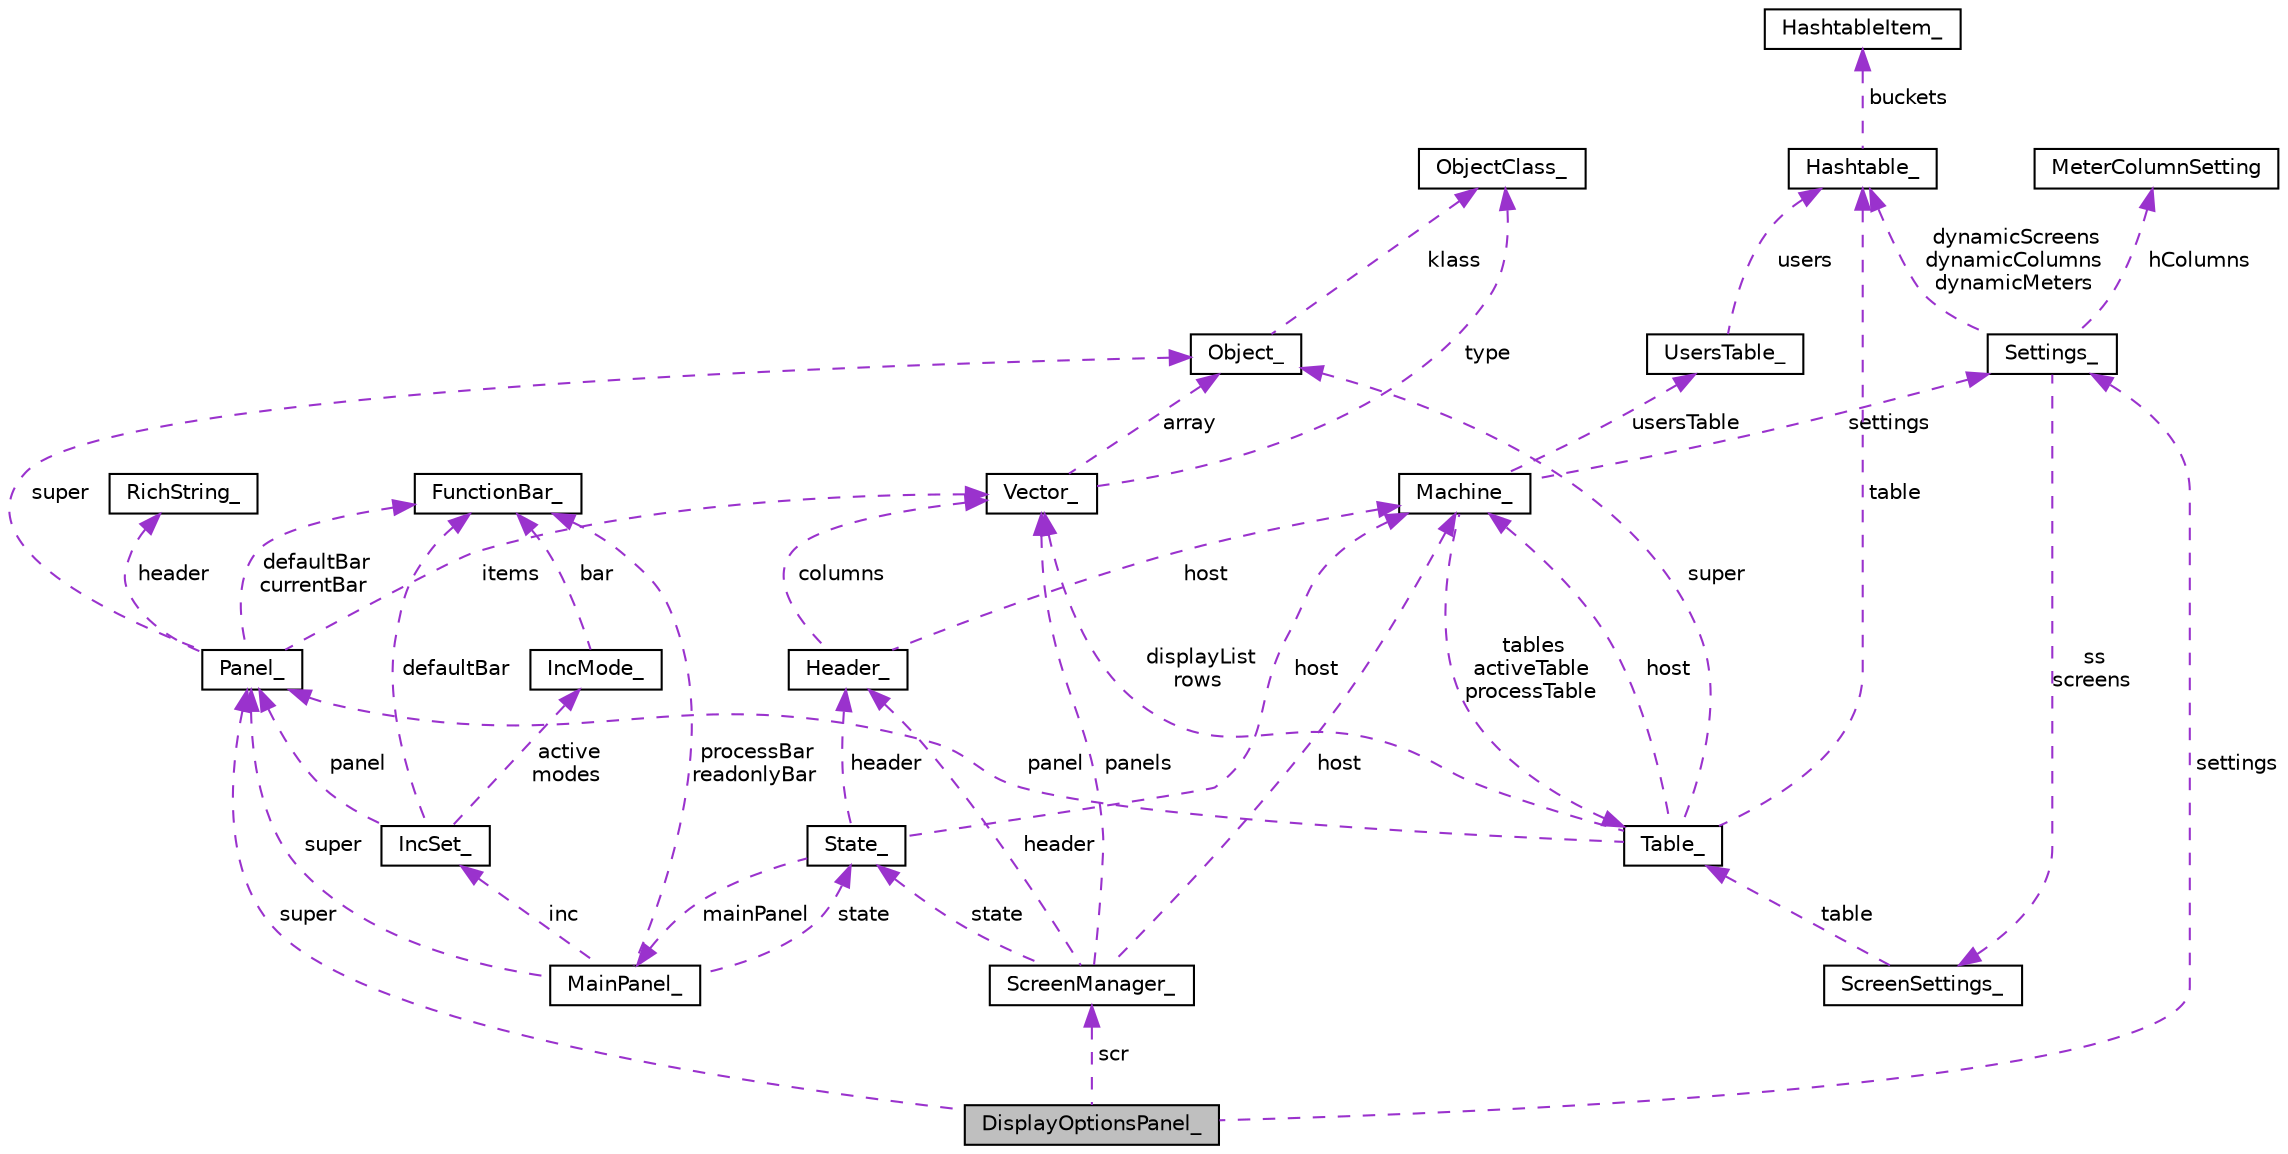 digraph "DisplayOptionsPanel_"
{
  edge [fontname="Helvetica",fontsize="10",labelfontname="Helvetica",labelfontsize="10"];
  node [fontname="Helvetica",fontsize="10",shape=record];
  Node1 [label="DisplayOptionsPanel_",height=0.2,width=0.4,color="black", fillcolor="grey75", style="filled", fontcolor="black"];
  Node2 -> Node1 [dir="back",color="darkorchid3",fontsize="10",style="dashed",label=" settings" ,fontname="Helvetica"];
  Node2 [label="Settings_",height=0.2,width=0.4,color="black", fillcolor="white", style="filled",URL="$structSettings__.html"];
  Node3 -> Node2 [dir="back",color="darkorchid3",fontsize="10",style="dashed",label=" ss\nscreens" ,fontname="Helvetica"];
  Node3 [label="ScreenSettings_",height=0.2,width=0.4,color="black", fillcolor="white", style="filled",URL="$structScreenSettings__.html"];
  Node4 -> Node3 [dir="back",color="darkorchid3",fontsize="10",style="dashed",label=" table" ,fontname="Helvetica"];
  Node4 [label="Table_",height=0.2,width=0.4,color="black", fillcolor="white", style="filled",URL="$structTable__.html"];
  Node5 -> Node4 [dir="back",color="darkorchid3",fontsize="10",style="dashed",label=" displayList\nrows" ,fontname="Helvetica"];
  Node5 [label="Vector_",height=0.2,width=0.4,color="black", fillcolor="white", style="filled",URL="$structVector__.html"];
  Node6 -> Node5 [dir="back",color="darkorchid3",fontsize="10",style="dashed",label=" type" ,fontname="Helvetica"];
  Node6 [label="ObjectClass_",height=0.2,width=0.4,color="black", fillcolor="white", style="filled",URL="$structObjectClass__.html"];
  Node7 -> Node5 [dir="back",color="darkorchid3",fontsize="10",style="dashed",label=" array" ,fontname="Helvetica"];
  Node7 [label="Object_",height=0.2,width=0.4,color="black", fillcolor="white", style="filled",URL="$structObject__.html"];
  Node6 -> Node7 [dir="back",color="darkorchid3",fontsize="10",style="dashed",label=" klass" ,fontname="Helvetica"];
  Node8 -> Node4 [dir="back",color="darkorchid3",fontsize="10",style="dashed",label=" host" ,fontname="Helvetica"];
  Node8 [label="Machine_",height=0.2,width=0.4,color="black", fillcolor="white", style="filled",URL="$structMachine__.html"];
  Node4 -> Node8 [dir="back",color="darkorchid3",fontsize="10",style="dashed",label=" tables\nactiveTable\nprocessTable" ,fontname="Helvetica"];
  Node2 -> Node8 [dir="back",color="darkorchid3",fontsize="10",style="dashed",label=" settings" ,fontname="Helvetica"];
  Node9 -> Node8 [dir="back",color="darkorchid3",fontsize="10",style="dashed",label=" usersTable" ,fontname="Helvetica"];
  Node9 [label="UsersTable_",height=0.2,width=0.4,color="black", fillcolor="white", style="filled",URL="$structUsersTable__.html"];
  Node10 -> Node9 [dir="back",color="darkorchid3",fontsize="10",style="dashed",label=" users" ,fontname="Helvetica"];
  Node10 [label="Hashtable_",height=0.2,width=0.4,color="black", fillcolor="white", style="filled",URL="$structHashtable__.html"];
  Node11 -> Node10 [dir="back",color="darkorchid3",fontsize="10",style="dashed",label=" buckets" ,fontname="Helvetica"];
  Node11 [label="HashtableItem_",height=0.2,width=0.4,color="black", fillcolor="white", style="filled",URL="$structHashtableItem__.html"];
  Node10 -> Node4 [dir="back",color="darkorchid3",fontsize="10",style="dashed",label=" table" ,fontname="Helvetica"];
  Node12 -> Node4 [dir="back",color="darkorchid3",fontsize="10",style="dashed",label=" panel" ,fontname="Helvetica"];
  Node12 [label="Panel_",height=0.2,width=0.4,color="black", fillcolor="white", style="filled",URL="$structPanel__.html"];
  Node5 -> Node12 [dir="back",color="darkorchid3",fontsize="10",style="dashed",label=" items" ,fontname="Helvetica"];
  Node13 -> Node12 [dir="back",color="darkorchid3",fontsize="10",style="dashed",label=" header" ,fontname="Helvetica"];
  Node13 [label="RichString_",height=0.2,width=0.4,color="black", fillcolor="white", style="filled",URL="$structRichString__.html"];
  Node14 -> Node12 [dir="back",color="darkorchid3",fontsize="10",style="dashed",label=" defaultBar\ncurrentBar" ,fontname="Helvetica"];
  Node14 [label="FunctionBar_",height=0.2,width=0.4,color="black", fillcolor="white", style="filled",URL="$structFunctionBar__.html"];
  Node7 -> Node12 [dir="back",color="darkorchid3",fontsize="10",style="dashed",label=" super" ,fontname="Helvetica"];
  Node7 -> Node4 [dir="back",color="darkorchid3",fontsize="10",style="dashed",label=" super" ,fontname="Helvetica"];
  Node10 -> Node2 [dir="back",color="darkorchid3",fontsize="10",style="dashed",label=" dynamicScreens\ndynamicColumns\ndynamicMeters" ,fontname="Helvetica"];
  Node15 -> Node2 [dir="back",color="darkorchid3",fontsize="10",style="dashed",label=" hColumns" ,fontname="Helvetica"];
  Node15 [label="MeterColumnSetting",height=0.2,width=0.4,color="black", fillcolor="white", style="filled",URL="$structMeterColumnSetting.html"];
  Node16 -> Node1 [dir="back",color="darkorchid3",fontsize="10",style="dashed",label=" scr" ,fontname="Helvetica"];
  Node16 [label="ScreenManager_",height=0.2,width=0.4,color="black", fillcolor="white", style="filled",URL="$structScreenManager__.html"];
  Node5 -> Node16 [dir="back",color="darkorchid3",fontsize="10",style="dashed",label=" panels" ,fontname="Helvetica"];
  Node8 -> Node16 [dir="back",color="darkorchid3",fontsize="10",style="dashed",label=" host" ,fontname="Helvetica"];
  Node17 -> Node16 [dir="back",color="darkorchid3",fontsize="10",style="dashed",label=" header" ,fontname="Helvetica"];
  Node17 [label="Header_",height=0.2,width=0.4,color="black", fillcolor="white", style="filled",URL="$structHeader__.html"];
  Node5 -> Node17 [dir="back",color="darkorchid3",fontsize="10",style="dashed",label=" columns" ,fontname="Helvetica"];
  Node8 -> Node17 [dir="back",color="darkorchid3",fontsize="10",style="dashed",label=" host" ,fontname="Helvetica"];
  Node18 -> Node16 [dir="back",color="darkorchid3",fontsize="10",style="dashed",label=" state" ,fontname="Helvetica"];
  Node18 [label="State_",height=0.2,width=0.4,color="black", fillcolor="white", style="filled",URL="$structState__.html"];
  Node8 -> Node18 [dir="back",color="darkorchid3",fontsize="10",style="dashed",label=" host" ,fontname="Helvetica"];
  Node17 -> Node18 [dir="back",color="darkorchid3",fontsize="10",style="dashed",label=" header" ,fontname="Helvetica"];
  Node19 -> Node18 [dir="back",color="darkorchid3",fontsize="10",style="dashed",label=" mainPanel" ,fontname="Helvetica"];
  Node19 [label="MainPanel_",height=0.2,width=0.4,color="black", fillcolor="white", style="filled",URL="$structMainPanel__.html"];
  Node14 -> Node19 [dir="back",color="darkorchid3",fontsize="10",style="dashed",label=" processBar\nreadonlyBar" ,fontname="Helvetica"];
  Node20 -> Node19 [dir="back",color="darkorchid3",fontsize="10",style="dashed",label=" inc" ,fontname="Helvetica"];
  Node20 [label="IncSet_",height=0.2,width=0.4,color="black", fillcolor="white", style="filled",URL="$structIncSet__.html"];
  Node14 -> Node20 [dir="back",color="darkorchid3",fontsize="10",style="dashed",label=" defaultBar" ,fontname="Helvetica"];
  Node12 -> Node20 [dir="back",color="darkorchid3",fontsize="10",style="dashed",label=" panel" ,fontname="Helvetica"];
  Node21 -> Node20 [dir="back",color="darkorchid3",fontsize="10",style="dashed",label=" active\nmodes" ,fontname="Helvetica"];
  Node21 [label="IncMode_",height=0.2,width=0.4,color="black", fillcolor="white", style="filled",URL="$structIncMode__.html"];
  Node14 -> Node21 [dir="back",color="darkorchid3",fontsize="10",style="dashed",label=" bar" ,fontname="Helvetica"];
  Node18 -> Node19 [dir="back",color="darkorchid3",fontsize="10",style="dashed",label=" state" ,fontname="Helvetica"];
  Node12 -> Node19 [dir="back",color="darkorchid3",fontsize="10",style="dashed",label=" super" ,fontname="Helvetica"];
  Node12 -> Node1 [dir="back",color="darkorchid3",fontsize="10",style="dashed",label=" super" ,fontname="Helvetica"];
}
